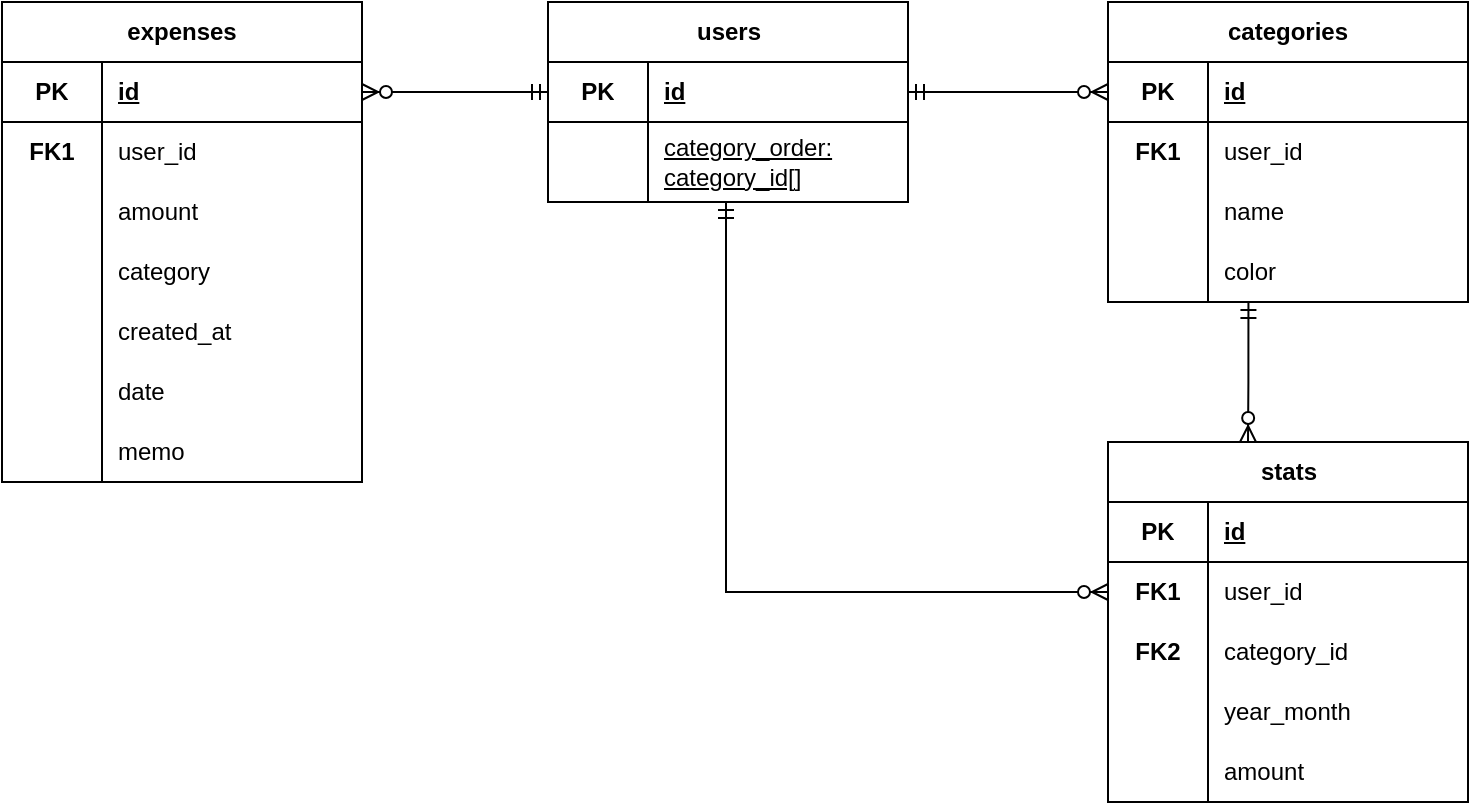 <mxfile version="21.6.6" type="device">
  <diagram name="ページ1" id="lk7VIi6m2mQdcOI56CZS">
    <mxGraphModel dx="1551" dy="388" grid="1" gridSize="10" guides="1" tooltips="1" connect="1" arrows="1" fold="1" page="1" pageScale="1" pageWidth="827" pageHeight="1169" math="0" shadow="0">
      <root>
        <mxCell id="0" />
        <mxCell id="1" parent="0" />
        <mxCell id="DFm_SoPwrHFmCjWZkPpX-1" value="users" style="shape=table;startSize=30;container=1;collapsible=1;childLayout=tableLayout;fixedRows=1;rowLines=0;fontStyle=1;align=center;resizeLast=1;html=1;" parent="1" vertex="1">
          <mxGeometry x="-230" y="360" width="180" height="100" as="geometry" />
        </mxCell>
        <mxCell id="DFm_SoPwrHFmCjWZkPpX-2" value="" style="shape=tableRow;horizontal=0;startSize=0;swimlaneHead=0;swimlaneBody=0;fillColor=none;collapsible=0;dropTarget=0;points=[[0,0.5],[1,0.5]];portConstraint=eastwest;top=0;left=0;right=0;bottom=1;" parent="DFm_SoPwrHFmCjWZkPpX-1" vertex="1">
          <mxGeometry y="30" width="180" height="30" as="geometry" />
        </mxCell>
        <mxCell id="DFm_SoPwrHFmCjWZkPpX-3" value="PK" style="shape=partialRectangle;connectable=0;fillColor=none;top=0;left=0;bottom=0;right=0;fontStyle=1;overflow=hidden;whiteSpace=wrap;html=1;" parent="DFm_SoPwrHFmCjWZkPpX-2" vertex="1">
          <mxGeometry width="50" height="30" as="geometry">
            <mxRectangle width="50" height="30" as="alternateBounds" />
          </mxGeometry>
        </mxCell>
        <mxCell id="DFm_SoPwrHFmCjWZkPpX-4" value="id" style="shape=partialRectangle;connectable=0;fillColor=none;top=0;left=0;bottom=0;right=0;align=left;spacingLeft=6;fontStyle=5;overflow=hidden;whiteSpace=wrap;html=1;" parent="DFm_SoPwrHFmCjWZkPpX-2" vertex="1">
          <mxGeometry x="50" width="130" height="30" as="geometry">
            <mxRectangle width="130" height="30" as="alternateBounds" />
          </mxGeometry>
        </mxCell>
        <mxCell id="lIqUFS5MXQPCDcHi-Agl-1" style="shape=tableRow;horizontal=0;startSize=0;swimlaneHead=0;swimlaneBody=0;fillColor=none;collapsible=0;dropTarget=0;points=[[0,0.5],[1,0.5]];portConstraint=eastwest;top=0;left=0;right=0;bottom=1;" vertex="1" parent="DFm_SoPwrHFmCjWZkPpX-1">
          <mxGeometry y="60" width="180" height="40" as="geometry" />
        </mxCell>
        <mxCell id="lIqUFS5MXQPCDcHi-Agl-2" value="" style="shape=partialRectangle;connectable=0;fillColor=none;top=0;left=0;bottom=0;right=0;fontStyle=1;overflow=hidden;whiteSpace=wrap;html=1;" vertex="1" parent="lIqUFS5MXQPCDcHi-Agl-1">
          <mxGeometry width="50" height="40" as="geometry">
            <mxRectangle width="50" height="40" as="alternateBounds" />
          </mxGeometry>
        </mxCell>
        <mxCell id="lIqUFS5MXQPCDcHi-Agl-3" value="&lt;span style=&quot;font-weight: normal;&quot;&gt;category_order: category_id[]&lt;/span&gt;" style="shape=partialRectangle;connectable=0;fillColor=none;top=0;left=0;bottom=0;right=0;align=left;spacingLeft=6;fontStyle=5;overflow=hidden;whiteSpace=wrap;html=1;" vertex="1" parent="lIqUFS5MXQPCDcHi-Agl-1">
          <mxGeometry x="50" width="130" height="40" as="geometry">
            <mxRectangle width="130" height="40" as="alternateBounds" />
          </mxGeometry>
        </mxCell>
        <mxCell id="DFm_SoPwrHFmCjWZkPpX-27" value="expenses" style="shape=table;startSize=30;container=1;collapsible=1;childLayout=tableLayout;fixedRows=1;rowLines=0;fontStyle=1;align=center;resizeLast=1;html=1;whiteSpace=wrap;" parent="1" vertex="1">
          <mxGeometry x="-503" y="360" width="180" height="240" as="geometry" />
        </mxCell>
        <mxCell id="DFm_SoPwrHFmCjWZkPpX-82" style="shape=tableRow;horizontal=0;startSize=0;swimlaneHead=0;swimlaneBody=0;fillColor=none;collapsible=0;dropTarget=0;points=[[0,0.5],[1,0.5]];portConstraint=eastwest;top=0;left=0;right=0;bottom=0;html=1;" parent="DFm_SoPwrHFmCjWZkPpX-27" vertex="1">
          <mxGeometry y="30" width="180" height="30" as="geometry" />
        </mxCell>
        <mxCell id="DFm_SoPwrHFmCjWZkPpX-83" value="PK" style="shape=partialRectangle;connectable=0;fillColor=none;top=0;left=0;bottom=1;right=0;fontStyle=1;overflow=hidden;html=1;whiteSpace=wrap;perimeterSpacing=1;" parent="DFm_SoPwrHFmCjWZkPpX-82" vertex="1">
          <mxGeometry width="50" height="30" as="geometry">
            <mxRectangle width="50" height="30" as="alternateBounds" />
          </mxGeometry>
        </mxCell>
        <mxCell id="DFm_SoPwrHFmCjWZkPpX-84" value="id" style="shape=partialRectangle;connectable=0;fillColor=none;top=0;left=0;bottom=1;right=0;align=left;spacingLeft=6;fontStyle=5;overflow=hidden;html=1;whiteSpace=wrap;perimeterSpacing=1;" parent="DFm_SoPwrHFmCjWZkPpX-82" vertex="1">
          <mxGeometry x="50" width="130" height="30" as="geometry">
            <mxRectangle width="130" height="30" as="alternateBounds" />
          </mxGeometry>
        </mxCell>
        <mxCell id="DFm_SoPwrHFmCjWZkPpX-28" value="" style="shape=tableRow;horizontal=0;startSize=0;swimlaneHead=0;swimlaneBody=0;fillColor=none;collapsible=0;dropTarget=0;points=[[0,0.5],[1,0.5]];portConstraint=eastwest;top=0;left=0;right=0;bottom=0;html=1;" parent="DFm_SoPwrHFmCjWZkPpX-27" vertex="1">
          <mxGeometry y="60" width="180" height="30" as="geometry" />
        </mxCell>
        <mxCell id="DFm_SoPwrHFmCjWZkPpX-29" value="FK1" style="shape=partialRectangle;connectable=0;fillColor=none;top=0;left=0;bottom=0;right=0;fontStyle=1;overflow=hidden;html=1;whiteSpace=wrap;perimeterSpacing=1;" parent="DFm_SoPwrHFmCjWZkPpX-28" vertex="1">
          <mxGeometry width="50" height="30" as="geometry">
            <mxRectangle width="50" height="30" as="alternateBounds" />
          </mxGeometry>
        </mxCell>
        <mxCell id="DFm_SoPwrHFmCjWZkPpX-30" value="&lt;span style=&quot;font-weight: normal;&quot;&gt;user_id&lt;/span&gt;" style="shape=partialRectangle;connectable=0;fillColor=none;top=0;left=0;bottom=0;right=0;align=left;spacingLeft=6;fontStyle=1;overflow=hidden;html=1;whiteSpace=wrap;perimeterSpacing=1;" parent="DFm_SoPwrHFmCjWZkPpX-28" vertex="1">
          <mxGeometry x="50" width="130" height="30" as="geometry">
            <mxRectangle width="130" height="30" as="alternateBounds" />
          </mxGeometry>
        </mxCell>
        <mxCell id="DFm_SoPwrHFmCjWZkPpX-31" value="" style="shape=tableRow;horizontal=0;startSize=0;swimlaneHead=0;swimlaneBody=0;fillColor=none;collapsible=0;dropTarget=0;points=[[0,0.5],[1,0.5]];portConstraint=eastwest;top=0;left=0;right=0;bottom=0;html=1;" parent="DFm_SoPwrHFmCjWZkPpX-27" vertex="1">
          <mxGeometry y="90" width="180" height="30" as="geometry" />
        </mxCell>
        <mxCell id="DFm_SoPwrHFmCjWZkPpX-32" value="" style="shape=partialRectangle;connectable=0;fillColor=none;top=0;left=0;bottom=0;right=0;editable=1;overflow=hidden;html=1;whiteSpace=wrap;" parent="DFm_SoPwrHFmCjWZkPpX-31" vertex="1">
          <mxGeometry width="50" height="30" as="geometry">
            <mxRectangle width="50" height="30" as="alternateBounds" />
          </mxGeometry>
        </mxCell>
        <mxCell id="DFm_SoPwrHFmCjWZkPpX-33" value="amount" style="shape=partialRectangle;connectable=0;fillColor=none;top=0;left=0;bottom=0;right=0;align=left;spacingLeft=6;overflow=hidden;html=1;whiteSpace=wrap;" parent="DFm_SoPwrHFmCjWZkPpX-31" vertex="1">
          <mxGeometry x="50" width="130" height="30" as="geometry">
            <mxRectangle width="130" height="30" as="alternateBounds" />
          </mxGeometry>
        </mxCell>
        <mxCell id="DFm_SoPwrHFmCjWZkPpX-34" value="" style="shape=tableRow;horizontal=0;startSize=0;swimlaneHead=0;swimlaneBody=0;fillColor=none;collapsible=0;dropTarget=0;points=[[0,0.5],[1,0.5]];portConstraint=eastwest;top=0;left=0;right=0;bottom=0;html=1;" parent="DFm_SoPwrHFmCjWZkPpX-27" vertex="1">
          <mxGeometry y="120" width="180" height="30" as="geometry" />
        </mxCell>
        <mxCell id="DFm_SoPwrHFmCjWZkPpX-35" value="" style="shape=partialRectangle;connectable=0;fillColor=none;top=0;left=0;bottom=0;right=0;editable=1;overflow=hidden;html=1;whiteSpace=wrap;" parent="DFm_SoPwrHFmCjWZkPpX-34" vertex="1">
          <mxGeometry width="50" height="30" as="geometry">
            <mxRectangle width="50" height="30" as="alternateBounds" />
          </mxGeometry>
        </mxCell>
        <mxCell id="DFm_SoPwrHFmCjWZkPpX-36" value="category" style="shape=partialRectangle;connectable=0;fillColor=none;top=0;left=0;bottom=0;right=0;align=left;spacingLeft=6;overflow=hidden;html=1;whiteSpace=wrap;" parent="DFm_SoPwrHFmCjWZkPpX-34" vertex="1">
          <mxGeometry x="50" width="130" height="30" as="geometry">
            <mxRectangle width="130" height="30" as="alternateBounds" />
          </mxGeometry>
        </mxCell>
        <mxCell id="DFm_SoPwrHFmCjWZkPpX-73" style="shape=tableRow;horizontal=0;startSize=0;swimlaneHead=0;swimlaneBody=0;fillColor=none;collapsible=0;dropTarget=0;points=[[0,0.5],[1,0.5]];portConstraint=eastwest;top=0;left=0;right=0;bottom=0;html=1;" parent="DFm_SoPwrHFmCjWZkPpX-27" vertex="1">
          <mxGeometry y="150" width="180" height="30" as="geometry" />
        </mxCell>
        <mxCell id="DFm_SoPwrHFmCjWZkPpX-74" style="shape=partialRectangle;connectable=0;fillColor=none;top=0;left=0;bottom=0;right=0;editable=1;overflow=hidden;html=1;whiteSpace=wrap;" parent="DFm_SoPwrHFmCjWZkPpX-73" vertex="1">
          <mxGeometry width="50" height="30" as="geometry">
            <mxRectangle width="50" height="30" as="alternateBounds" />
          </mxGeometry>
        </mxCell>
        <mxCell id="DFm_SoPwrHFmCjWZkPpX-75" value="created_at" style="shape=partialRectangle;connectable=0;fillColor=none;top=0;left=0;bottom=0;right=0;align=left;spacingLeft=6;overflow=hidden;html=1;whiteSpace=wrap;" parent="DFm_SoPwrHFmCjWZkPpX-73" vertex="1">
          <mxGeometry x="50" width="130" height="30" as="geometry">
            <mxRectangle width="130" height="30" as="alternateBounds" />
          </mxGeometry>
        </mxCell>
        <mxCell id="DFm_SoPwrHFmCjWZkPpX-76" style="shape=tableRow;horizontal=0;startSize=0;swimlaneHead=0;swimlaneBody=0;fillColor=none;collapsible=0;dropTarget=0;points=[[0,0.5],[1,0.5]];portConstraint=eastwest;top=0;left=0;right=0;bottom=0;html=1;" parent="DFm_SoPwrHFmCjWZkPpX-27" vertex="1">
          <mxGeometry y="180" width="180" height="30" as="geometry" />
        </mxCell>
        <mxCell id="DFm_SoPwrHFmCjWZkPpX-77" style="shape=partialRectangle;connectable=0;fillColor=none;top=0;left=0;bottom=0;right=0;editable=1;overflow=hidden;html=1;whiteSpace=wrap;" parent="DFm_SoPwrHFmCjWZkPpX-76" vertex="1">
          <mxGeometry width="50" height="30" as="geometry">
            <mxRectangle width="50" height="30" as="alternateBounds" />
          </mxGeometry>
        </mxCell>
        <mxCell id="DFm_SoPwrHFmCjWZkPpX-78" value="date" style="shape=partialRectangle;connectable=0;fillColor=none;top=0;left=0;bottom=0;right=0;align=left;spacingLeft=6;overflow=hidden;html=1;whiteSpace=wrap;" parent="DFm_SoPwrHFmCjWZkPpX-76" vertex="1">
          <mxGeometry x="50" width="130" height="30" as="geometry">
            <mxRectangle width="130" height="30" as="alternateBounds" />
          </mxGeometry>
        </mxCell>
        <mxCell id="DFm_SoPwrHFmCjWZkPpX-79" style="shape=tableRow;horizontal=0;startSize=0;swimlaneHead=0;swimlaneBody=0;fillColor=none;collapsible=0;dropTarget=0;points=[[0,0.5],[1,0.5]];portConstraint=eastwest;top=0;left=0;right=0;bottom=0;html=1;" parent="DFm_SoPwrHFmCjWZkPpX-27" vertex="1">
          <mxGeometry y="210" width="180" height="30" as="geometry" />
        </mxCell>
        <mxCell id="DFm_SoPwrHFmCjWZkPpX-80" style="shape=partialRectangle;connectable=0;fillColor=none;top=0;left=0;bottom=0;right=0;editable=1;overflow=hidden;html=1;whiteSpace=wrap;" parent="DFm_SoPwrHFmCjWZkPpX-79" vertex="1">
          <mxGeometry width="50" height="30" as="geometry">
            <mxRectangle width="50" height="30" as="alternateBounds" />
          </mxGeometry>
        </mxCell>
        <mxCell id="DFm_SoPwrHFmCjWZkPpX-81" value="memo" style="shape=partialRectangle;connectable=0;fillColor=none;top=0;left=0;bottom=0;right=0;align=left;spacingLeft=6;overflow=hidden;html=1;whiteSpace=wrap;" parent="DFm_SoPwrHFmCjWZkPpX-79" vertex="1">
          <mxGeometry x="50" width="130" height="30" as="geometry">
            <mxRectangle width="130" height="30" as="alternateBounds" />
          </mxGeometry>
        </mxCell>
        <mxCell id="DFm_SoPwrHFmCjWZkPpX-37" value="categories" style="shape=table;startSize=30;container=1;collapsible=1;childLayout=tableLayout;fixedRows=1;rowLines=0;fontStyle=1;align=center;resizeLast=1;html=1;whiteSpace=wrap;" parent="1" vertex="1">
          <mxGeometry x="50" y="360" width="180" height="150" as="geometry" />
        </mxCell>
        <mxCell id="DFm_SoPwrHFmCjWZkPpX-41" value="" style="shape=tableRow;horizontal=0;startSize=0;swimlaneHead=0;swimlaneBody=0;fillColor=none;collapsible=0;dropTarget=0;points=[[0,0.5],[1,0.5]];portConstraint=eastwest;top=0;left=0;right=0;bottom=1;html=1;" parent="DFm_SoPwrHFmCjWZkPpX-37" vertex="1">
          <mxGeometry y="30" width="180" height="30" as="geometry" />
        </mxCell>
        <mxCell id="DFm_SoPwrHFmCjWZkPpX-42" value="PK" style="shape=partialRectangle;connectable=0;fillColor=none;top=0;left=0;bottom=0;right=0;fontStyle=1;overflow=hidden;html=1;whiteSpace=wrap;" parent="DFm_SoPwrHFmCjWZkPpX-41" vertex="1">
          <mxGeometry width="50" height="30" as="geometry">
            <mxRectangle width="50" height="30" as="alternateBounds" />
          </mxGeometry>
        </mxCell>
        <mxCell id="DFm_SoPwrHFmCjWZkPpX-43" value="id" style="shape=partialRectangle;connectable=0;fillColor=none;top=0;left=0;bottom=0;right=0;align=left;spacingLeft=6;fontStyle=5;overflow=hidden;html=1;whiteSpace=wrap;" parent="DFm_SoPwrHFmCjWZkPpX-41" vertex="1">
          <mxGeometry x="50" width="130" height="30" as="geometry">
            <mxRectangle width="130" height="30" as="alternateBounds" />
          </mxGeometry>
        </mxCell>
        <mxCell id="DFm_SoPwrHFmCjWZkPpX-38" value="" style="shape=tableRow;horizontal=0;startSize=0;swimlaneHead=0;swimlaneBody=0;fillColor=none;collapsible=0;dropTarget=0;points=[[0,0.5],[1,0.5]];portConstraint=eastwest;top=0;left=0;right=0;bottom=0;html=1;" parent="DFm_SoPwrHFmCjWZkPpX-37" vertex="1">
          <mxGeometry y="60" width="180" height="30" as="geometry" />
        </mxCell>
        <mxCell id="DFm_SoPwrHFmCjWZkPpX-39" value="FK1" style="shape=partialRectangle;connectable=0;fillColor=none;top=0;left=0;bottom=0;right=0;fontStyle=1;overflow=hidden;html=1;whiteSpace=wrap;" parent="DFm_SoPwrHFmCjWZkPpX-38" vertex="1">
          <mxGeometry width="50" height="30" as="geometry">
            <mxRectangle width="50" height="30" as="alternateBounds" />
          </mxGeometry>
        </mxCell>
        <mxCell id="DFm_SoPwrHFmCjWZkPpX-40" value="user_id" style="shape=partialRectangle;connectable=0;fillColor=none;top=0;left=0;bottom=0;right=0;align=left;spacingLeft=6;fontStyle=0;overflow=hidden;html=1;whiteSpace=wrap;" parent="DFm_SoPwrHFmCjWZkPpX-38" vertex="1">
          <mxGeometry x="50" width="130" height="30" as="geometry">
            <mxRectangle width="130" height="30" as="alternateBounds" />
          </mxGeometry>
        </mxCell>
        <mxCell id="DFm_SoPwrHFmCjWZkPpX-44" value="" style="shape=tableRow;horizontal=0;startSize=0;swimlaneHead=0;swimlaneBody=0;fillColor=none;collapsible=0;dropTarget=0;points=[[0,0.5],[1,0.5]];portConstraint=eastwest;top=0;left=0;right=0;bottom=0;html=1;" parent="DFm_SoPwrHFmCjWZkPpX-37" vertex="1">
          <mxGeometry y="90" width="180" height="30" as="geometry" />
        </mxCell>
        <mxCell id="DFm_SoPwrHFmCjWZkPpX-45" value="" style="shape=partialRectangle;connectable=0;fillColor=none;top=0;left=0;bottom=0;right=0;editable=1;overflow=hidden;html=1;whiteSpace=wrap;" parent="DFm_SoPwrHFmCjWZkPpX-44" vertex="1">
          <mxGeometry width="50" height="30" as="geometry">
            <mxRectangle width="50" height="30" as="alternateBounds" />
          </mxGeometry>
        </mxCell>
        <mxCell id="DFm_SoPwrHFmCjWZkPpX-46" value="name" style="shape=partialRectangle;connectable=0;fillColor=none;top=0;left=0;bottom=0;right=0;align=left;spacingLeft=6;overflow=hidden;html=1;whiteSpace=wrap;" parent="DFm_SoPwrHFmCjWZkPpX-44" vertex="1">
          <mxGeometry x="50" width="130" height="30" as="geometry">
            <mxRectangle width="130" height="30" as="alternateBounds" />
          </mxGeometry>
        </mxCell>
        <mxCell id="DFm_SoPwrHFmCjWZkPpX-47" value="" style="shape=tableRow;horizontal=0;startSize=0;swimlaneHead=0;swimlaneBody=0;fillColor=none;collapsible=0;dropTarget=0;points=[[0,0.5],[1,0.5]];portConstraint=eastwest;top=0;left=0;right=0;bottom=0;html=1;" parent="DFm_SoPwrHFmCjWZkPpX-37" vertex="1">
          <mxGeometry y="120" width="180" height="30" as="geometry" />
        </mxCell>
        <mxCell id="DFm_SoPwrHFmCjWZkPpX-48" value="" style="shape=partialRectangle;connectable=0;fillColor=none;top=0;left=0;bottom=0;right=0;editable=1;overflow=hidden;html=1;whiteSpace=wrap;" parent="DFm_SoPwrHFmCjWZkPpX-47" vertex="1">
          <mxGeometry width="50" height="30" as="geometry">
            <mxRectangle width="50" height="30" as="alternateBounds" />
          </mxGeometry>
        </mxCell>
        <mxCell id="DFm_SoPwrHFmCjWZkPpX-49" value="color" style="shape=partialRectangle;connectable=0;fillColor=none;top=0;left=0;bottom=0;right=0;align=left;spacingLeft=6;overflow=hidden;html=1;whiteSpace=wrap;" parent="DFm_SoPwrHFmCjWZkPpX-47" vertex="1">
          <mxGeometry x="50" width="130" height="30" as="geometry">
            <mxRectangle width="130" height="30" as="alternateBounds" />
          </mxGeometry>
        </mxCell>
        <mxCell id="DFm_SoPwrHFmCjWZkPpX-87" value="stats" style="shape=table;startSize=30;container=1;collapsible=1;childLayout=tableLayout;fixedRows=1;rowLines=0;fontStyle=1;align=center;resizeLast=1;html=1;" parent="1" vertex="1">
          <mxGeometry x="50" y="580" width="180" height="180" as="geometry" />
        </mxCell>
        <mxCell id="DFm_SoPwrHFmCjWZkPpX-88" value="" style="shape=tableRow;horizontal=0;startSize=0;swimlaneHead=0;swimlaneBody=0;fillColor=none;collapsible=0;dropTarget=0;points=[[0,0.5],[1,0.5]];portConstraint=eastwest;top=0;left=0;right=0;bottom=1;" parent="DFm_SoPwrHFmCjWZkPpX-87" vertex="1">
          <mxGeometry y="30" width="180" height="30" as="geometry" />
        </mxCell>
        <mxCell id="DFm_SoPwrHFmCjWZkPpX-89" value="PK" style="shape=partialRectangle;connectable=0;fillColor=none;top=0;left=0;bottom=0;right=0;fontStyle=1;overflow=hidden;whiteSpace=wrap;html=1;" parent="DFm_SoPwrHFmCjWZkPpX-88" vertex="1">
          <mxGeometry width="50" height="30" as="geometry">
            <mxRectangle width="50" height="30" as="alternateBounds" />
          </mxGeometry>
        </mxCell>
        <mxCell id="DFm_SoPwrHFmCjWZkPpX-90" value="id" style="shape=partialRectangle;connectable=0;fillColor=none;top=0;left=0;bottom=0;right=0;align=left;spacingLeft=6;fontStyle=5;overflow=hidden;whiteSpace=wrap;html=1;" parent="DFm_SoPwrHFmCjWZkPpX-88" vertex="1">
          <mxGeometry x="50" width="130" height="30" as="geometry">
            <mxRectangle width="130" height="30" as="alternateBounds" />
          </mxGeometry>
        </mxCell>
        <mxCell id="DFm_SoPwrHFmCjWZkPpX-91" value="" style="shape=tableRow;horizontal=0;startSize=0;swimlaneHead=0;swimlaneBody=0;fillColor=none;collapsible=0;dropTarget=0;points=[[0,0.5],[1,0.5]];portConstraint=eastwest;top=0;left=0;right=0;bottom=0;" parent="DFm_SoPwrHFmCjWZkPpX-87" vertex="1">
          <mxGeometry y="60" width="180" height="30" as="geometry" />
        </mxCell>
        <mxCell id="DFm_SoPwrHFmCjWZkPpX-92" value="FK1" style="shape=partialRectangle;connectable=0;fillColor=none;top=0;left=0;bottom=0;right=0;editable=1;overflow=hidden;whiteSpace=wrap;html=1;fontStyle=1" parent="DFm_SoPwrHFmCjWZkPpX-91" vertex="1">
          <mxGeometry width="50" height="30" as="geometry">
            <mxRectangle width="50" height="30" as="alternateBounds" />
          </mxGeometry>
        </mxCell>
        <mxCell id="DFm_SoPwrHFmCjWZkPpX-93" value="user_id" style="shape=partialRectangle;connectable=0;fillColor=none;top=0;left=0;bottom=0;right=0;align=left;spacingLeft=6;overflow=hidden;whiteSpace=wrap;html=1;" parent="DFm_SoPwrHFmCjWZkPpX-91" vertex="1">
          <mxGeometry x="50" width="130" height="30" as="geometry">
            <mxRectangle width="130" height="30" as="alternateBounds" />
          </mxGeometry>
        </mxCell>
        <mxCell id="DFm_SoPwrHFmCjWZkPpX-97" value="" style="shape=tableRow;horizontal=0;startSize=0;swimlaneHead=0;swimlaneBody=0;fillColor=none;collapsible=0;dropTarget=0;points=[[0,0.5],[1,0.5]];portConstraint=eastwest;top=0;left=0;right=0;bottom=0;" parent="DFm_SoPwrHFmCjWZkPpX-87" vertex="1">
          <mxGeometry y="90" width="180" height="30" as="geometry" />
        </mxCell>
        <mxCell id="DFm_SoPwrHFmCjWZkPpX-98" value="&lt;b&gt;FK2&lt;/b&gt;" style="shape=partialRectangle;connectable=0;fillColor=none;top=0;left=0;bottom=0;right=0;editable=1;overflow=hidden;whiteSpace=wrap;html=1;" parent="DFm_SoPwrHFmCjWZkPpX-97" vertex="1">
          <mxGeometry width="50" height="30" as="geometry">
            <mxRectangle width="50" height="30" as="alternateBounds" />
          </mxGeometry>
        </mxCell>
        <mxCell id="DFm_SoPwrHFmCjWZkPpX-99" value="category_id" style="shape=partialRectangle;connectable=0;fillColor=none;top=0;left=0;bottom=0;right=0;align=left;spacingLeft=6;overflow=hidden;whiteSpace=wrap;html=1;" parent="DFm_SoPwrHFmCjWZkPpX-97" vertex="1">
          <mxGeometry x="50" width="130" height="30" as="geometry">
            <mxRectangle width="130" height="30" as="alternateBounds" />
          </mxGeometry>
        </mxCell>
        <mxCell id="DFm_SoPwrHFmCjWZkPpX-94" value="" style="shape=tableRow;horizontal=0;startSize=0;swimlaneHead=0;swimlaneBody=0;fillColor=none;collapsible=0;dropTarget=0;points=[[0,0.5],[1,0.5]];portConstraint=eastwest;top=0;left=0;right=0;bottom=0;" parent="DFm_SoPwrHFmCjWZkPpX-87" vertex="1">
          <mxGeometry y="120" width="180" height="30" as="geometry" />
        </mxCell>
        <mxCell id="DFm_SoPwrHFmCjWZkPpX-95" value="" style="shape=partialRectangle;connectable=0;fillColor=none;top=0;left=0;bottom=0;right=0;editable=1;overflow=hidden;whiteSpace=wrap;html=1;" parent="DFm_SoPwrHFmCjWZkPpX-94" vertex="1">
          <mxGeometry width="50" height="30" as="geometry">
            <mxRectangle width="50" height="30" as="alternateBounds" />
          </mxGeometry>
        </mxCell>
        <mxCell id="DFm_SoPwrHFmCjWZkPpX-96" value="year_month" style="shape=partialRectangle;connectable=0;fillColor=none;top=0;left=0;bottom=0;right=0;align=left;spacingLeft=6;overflow=hidden;whiteSpace=wrap;html=1;" parent="DFm_SoPwrHFmCjWZkPpX-94" vertex="1">
          <mxGeometry x="50" width="130" height="30" as="geometry">
            <mxRectangle width="130" height="30" as="alternateBounds" />
          </mxGeometry>
        </mxCell>
        <mxCell id="DFm_SoPwrHFmCjWZkPpX-100" style="shape=tableRow;horizontal=0;startSize=0;swimlaneHead=0;swimlaneBody=0;fillColor=none;collapsible=0;dropTarget=0;points=[[0,0.5],[1,0.5]];portConstraint=eastwest;top=0;left=0;right=0;bottom=0;" parent="DFm_SoPwrHFmCjWZkPpX-87" vertex="1">
          <mxGeometry y="150" width="180" height="30" as="geometry" />
        </mxCell>
        <mxCell id="DFm_SoPwrHFmCjWZkPpX-101" style="shape=partialRectangle;connectable=0;fillColor=none;top=0;left=0;bottom=0;right=0;editable=1;overflow=hidden;whiteSpace=wrap;html=1;" parent="DFm_SoPwrHFmCjWZkPpX-100" vertex="1">
          <mxGeometry width="50" height="30" as="geometry">
            <mxRectangle width="50" height="30" as="alternateBounds" />
          </mxGeometry>
        </mxCell>
        <mxCell id="DFm_SoPwrHFmCjWZkPpX-102" value="amount" style="shape=partialRectangle;connectable=0;fillColor=none;top=0;left=0;bottom=0;right=0;align=left;spacingLeft=6;overflow=hidden;whiteSpace=wrap;html=1;" parent="DFm_SoPwrHFmCjWZkPpX-100" vertex="1">
          <mxGeometry x="50" width="130" height="30" as="geometry">
            <mxRectangle width="130" height="30" as="alternateBounds" />
          </mxGeometry>
        </mxCell>
        <mxCell id="DFm_SoPwrHFmCjWZkPpX-103" value="" style="edgeStyle=entityRelationEdgeStyle;fontSize=12;html=1;endArrow=ERzeroToMany;startArrow=ERmandOne;rounded=0;entryX=0;entryY=0.5;entryDx=0;entryDy=0;exitX=1;exitY=0.5;exitDx=0;exitDy=0;" parent="1" source="DFm_SoPwrHFmCjWZkPpX-2" target="DFm_SoPwrHFmCjWZkPpX-41" edge="1">
          <mxGeometry width="100" height="100" relative="1" as="geometry">
            <mxPoint x="-40" y="460" as="sourcePoint" />
            <mxPoint x="60" y="360" as="targetPoint" />
          </mxGeometry>
        </mxCell>
        <mxCell id="DFm_SoPwrHFmCjWZkPpX-104" value="" style="edgeStyle=orthogonalEdgeStyle;fontSize=12;html=1;endArrow=ERzeroToMany;startArrow=ERmandOne;rounded=0;entryX=0;entryY=0.5;entryDx=0;entryDy=0;" parent="1" target="DFm_SoPwrHFmCjWZkPpX-91" edge="1">
          <mxGeometry width="100" height="100" relative="1" as="geometry">
            <mxPoint x="-141" y="460" as="sourcePoint" />
            <mxPoint x="50" y="480" as="targetPoint" />
            <Array as="points">
              <mxPoint x="-141" y="655" />
            </Array>
          </mxGeometry>
        </mxCell>
        <mxCell id="DFm_SoPwrHFmCjWZkPpX-108" value="" style="fontSize=12;html=1;endArrow=ERzeroToMany;startArrow=ERmandOne;rounded=0;elbow=vertical;entryX=1;entryY=0.5;entryDx=0;entryDy=0;exitX=0;exitY=0.5;exitDx=0;exitDy=0;" parent="1" source="DFm_SoPwrHFmCjWZkPpX-2" target="DFm_SoPwrHFmCjWZkPpX-82" edge="1">
          <mxGeometry width="100" height="100" relative="1" as="geometry">
            <mxPoint x="-140" y="510" as="sourcePoint" />
            <mxPoint x="-140" y="580" as="targetPoint" />
          </mxGeometry>
        </mxCell>
        <mxCell id="DFm_SoPwrHFmCjWZkPpX-109" value="" style="fontSize=12;html=1;endArrow=ERzeroToMany;startArrow=ERmandOne;rounded=0;exitX=0.379;exitY=1;exitDx=0;exitDy=0;exitPerimeter=0;edgeStyle=orthogonalEdgeStyle;" parent="1" edge="1">
          <mxGeometry width="100" height="100" relative="1" as="geometry">
            <mxPoint x="120.22" y="510" as="sourcePoint" />
            <mxPoint x="120" y="580" as="targetPoint" />
            <Array as="points">
              <mxPoint x="120" y="550" />
              <mxPoint x="120" y="550" />
            </Array>
          </mxGeometry>
        </mxCell>
      </root>
    </mxGraphModel>
  </diagram>
</mxfile>
